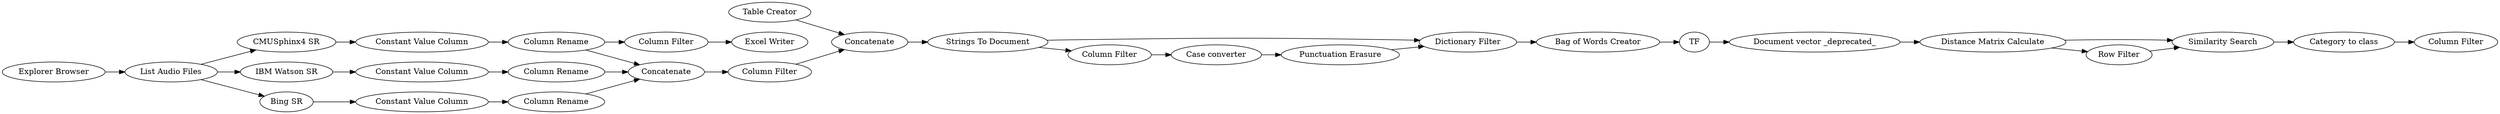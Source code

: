 digraph {
	53 -> 54
	14 -> 17
	30 -> 56
	15 -> 18
	54 -> 57
	57 -> 58
	25 -> 22
	17 -> 20
	56 -> 37
	5 -> 15
	26 -> 27
	27 -> 30
	37 -> 43
	18 -> 61
	20 -> 61
	7 -> 14
	13 -> 16
	7 -> 13
	61 -> 24
	18 -> 62
	19 -> 61
	24 -> 25
	22 -> 26
	55 -> 54
	7 -> 5
	52 -> 53
	16 -> 19
	43 -> 52
	59 -> 7
	23 -> 25
	62 -> 63
	22 -> 56
	53 -> 55
	27 [label="Case converter"]
	57 [label="Category to class"]
	55 [label="Row Filter"]
	7 [label="List Audio Files"]
	18 [label="Column Rename"]
	26 [label="Column Filter"]
	58 [label="Column Filter"]
	17 [label="Constant Value Column"]
	19 [label="Column Rename"]
	24 [label="Column Filter"]
	56 [label="Dictionary Filter"]
	15 [label="Constant Value Column"]
	25 [label=Concatenate]
	54 [label="Similarity Search"]
	59 [label="Explorer Browser"]
	16 [label="Constant Value Column"]
	22 [label="Strings To Document"]
	53 [label="Distance Matrix Calculate"]
	23 [label="Table Creator"]
	61 [label=Concatenate]
	63 [label="Excel Writer"]
	14 [label="IBM Watson SR"]
	5 [label="CMUSphinx4 SR"]
	13 [label="Bing SR"]
	20 [label="Column Rename"]
	43 [label=TF]
	62 [label="Column Filter"]
	52 [label="Document vector _deprecated_"]
	30 [label="Punctuation Erasure"]
	37 [label="Bag of Words Creator"]
	rankdir=LR
}
